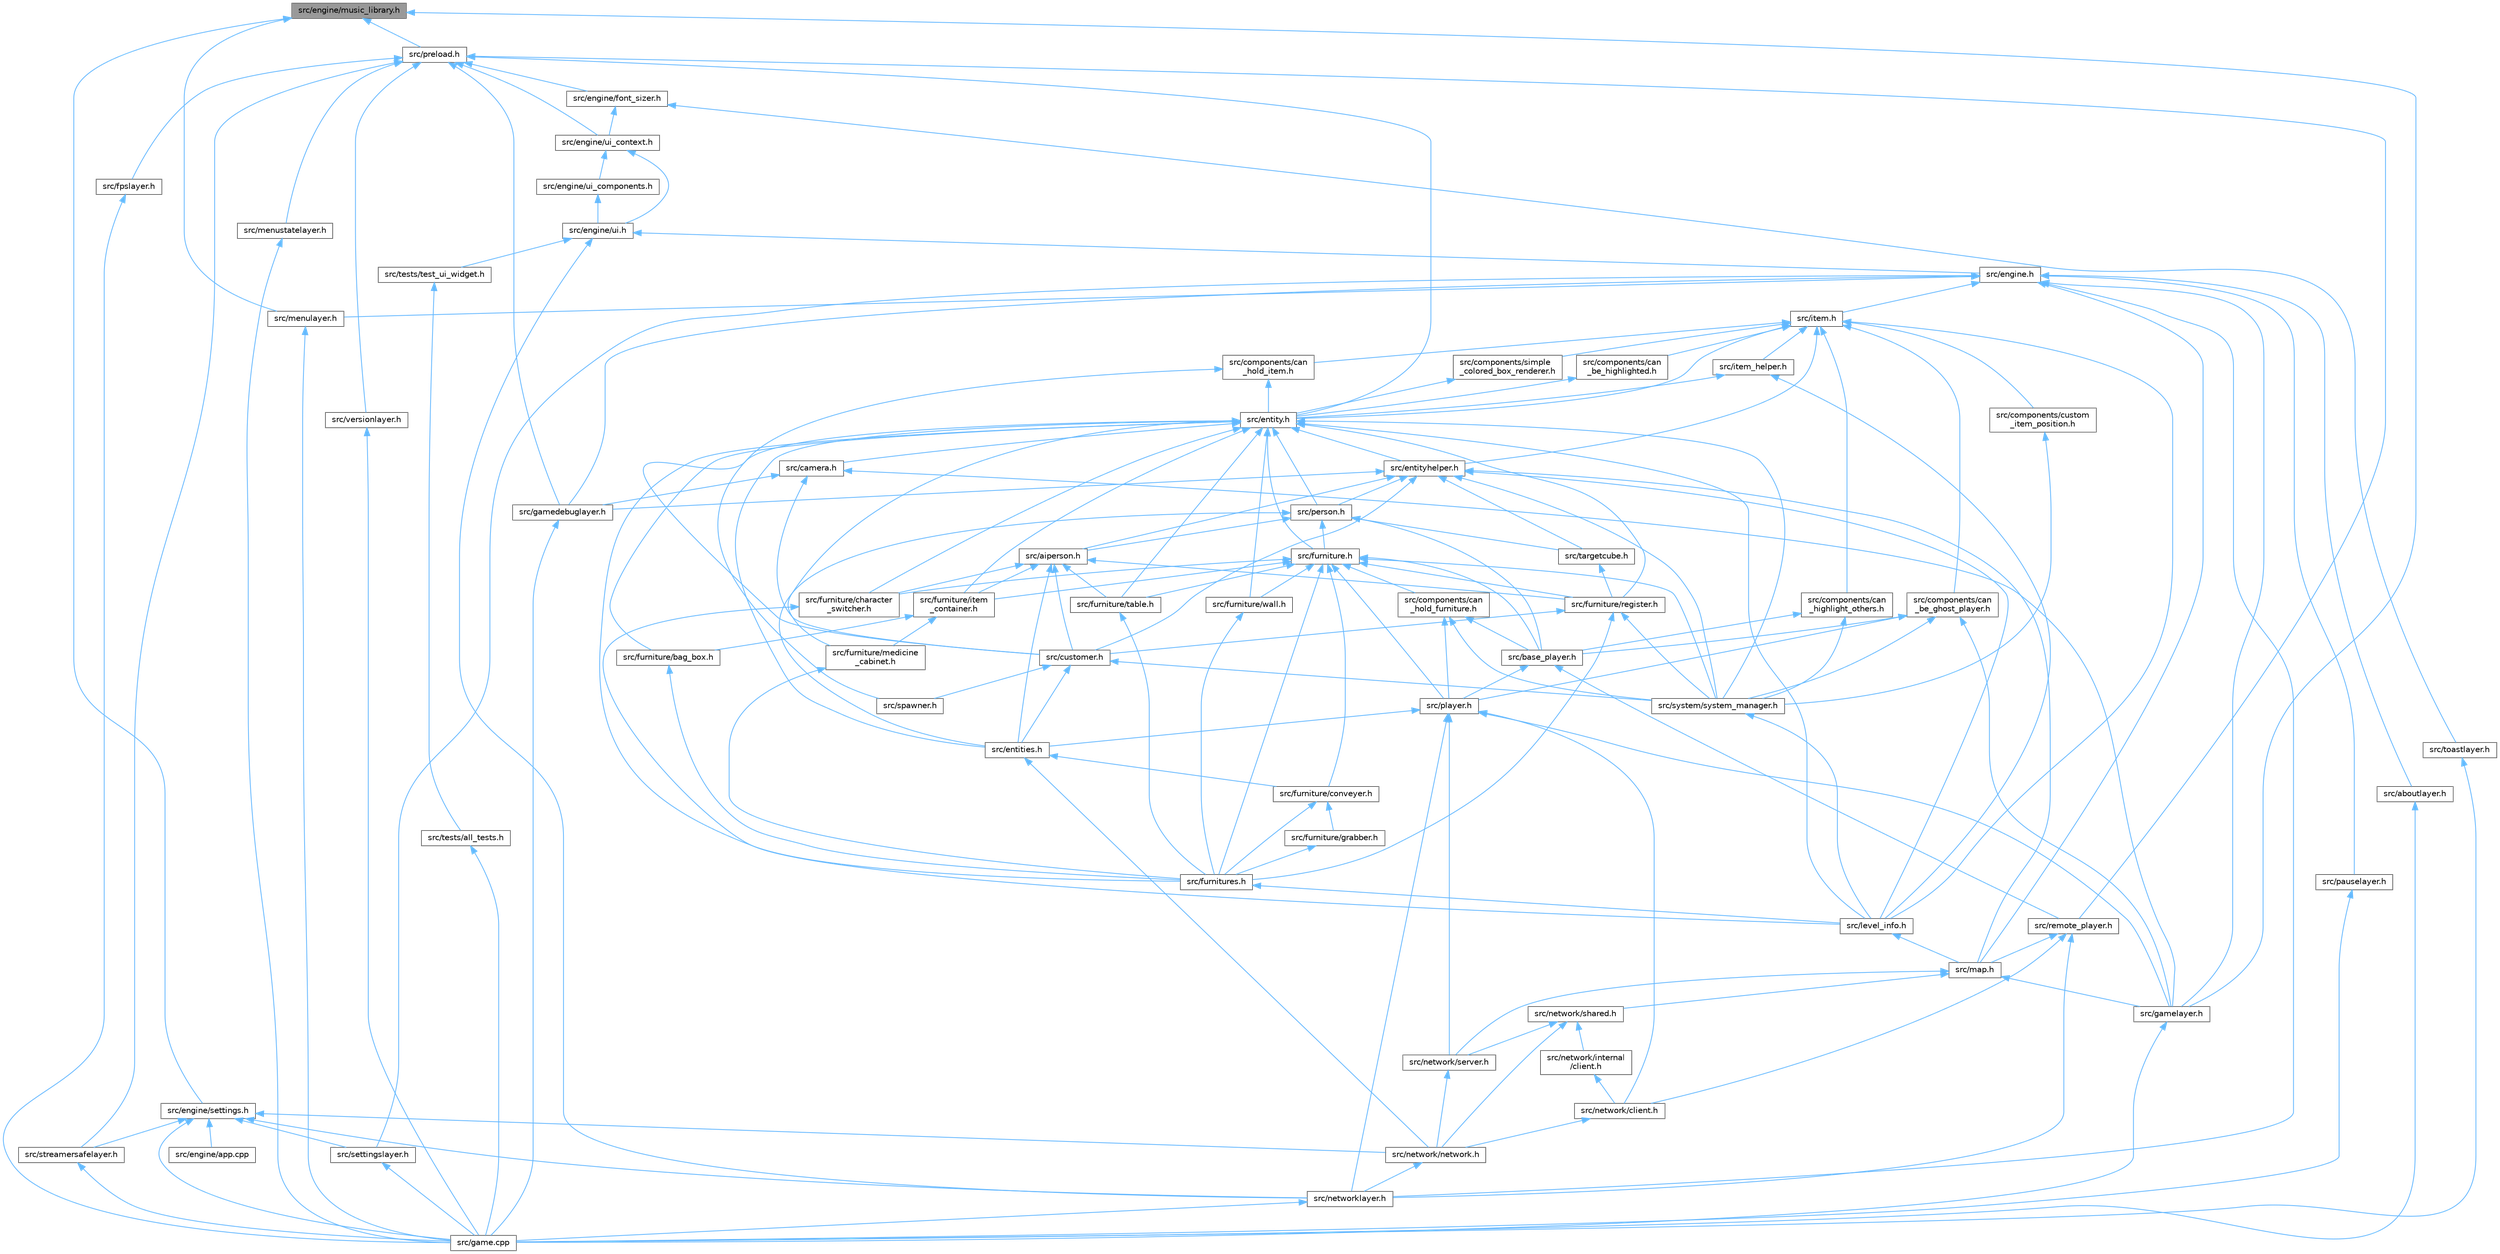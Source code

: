 digraph "src/engine/music_library.h"
{
 // LATEX_PDF_SIZE
  bgcolor="transparent";
  edge [fontname=Helvetica,fontsize=10,labelfontname=Helvetica,labelfontsize=10];
  node [fontname=Helvetica,fontsize=10,shape=box,height=0.2,width=0.4];
  Node1 [label="src/engine/music_library.h",height=0.2,width=0.4,color="gray40", fillcolor="grey60", style="filled", fontcolor="black",tooltip=" "];
  Node1 -> Node2 [dir="back",color="steelblue1",style="solid"];
  Node2 [label="src/engine/settings.h",height=0.2,width=0.4,color="grey40", fillcolor="white", style="filled",URL="$de/d60/settings_8h.html",tooltip=" "];
  Node2 -> Node3 [dir="back",color="steelblue1",style="solid"];
  Node3 [label="src/engine/app.cpp",height=0.2,width=0.4,color="grey40", fillcolor="white", style="filled",URL="$d5/df2/app_8cpp.html",tooltip=" "];
  Node2 -> Node4 [dir="back",color="steelblue1",style="solid"];
  Node4 [label="src/game.cpp",height=0.2,width=0.4,color="grey40", fillcolor="white", style="filled",URL="$df/dd9/game_8cpp.html",tooltip=" "];
  Node2 -> Node5 [dir="back",color="steelblue1",style="solid"];
  Node5 [label="src/network/network.h",height=0.2,width=0.4,color="grey40", fillcolor="white", style="filled",URL="$d9/d94/network_8h.html",tooltip=" "];
  Node5 -> Node6 [dir="back",color="steelblue1",style="solid"];
  Node6 [label="src/networklayer.h",height=0.2,width=0.4,color="grey40", fillcolor="white", style="filled",URL="$d3/d80/networklayer_8h.html",tooltip=" "];
  Node6 -> Node4 [dir="back",color="steelblue1",style="solid"];
  Node2 -> Node6 [dir="back",color="steelblue1",style="solid"];
  Node2 -> Node7 [dir="back",color="steelblue1",style="solid"];
  Node7 [label="src/settingslayer.h",height=0.2,width=0.4,color="grey40", fillcolor="white", style="filled",URL="$d2/d4a/settingslayer_8h.html",tooltip=" "];
  Node7 -> Node4 [dir="back",color="steelblue1",style="solid"];
  Node2 -> Node8 [dir="back",color="steelblue1",style="solid"];
  Node8 [label="src/streamersafelayer.h",height=0.2,width=0.4,color="grey40", fillcolor="white", style="filled",URL="$d5/d37/streamersafelayer_8h.html",tooltip=" "];
  Node8 -> Node4 [dir="back",color="steelblue1",style="solid"];
  Node1 -> Node9 [dir="back",color="steelblue1",style="solid"];
  Node9 [label="src/gamelayer.h",height=0.2,width=0.4,color="grey40", fillcolor="white", style="filled",URL="$d3/d3b/gamelayer_8h.html",tooltip=" "];
  Node9 -> Node4 [dir="back",color="steelblue1",style="solid"];
  Node1 -> Node10 [dir="back",color="steelblue1",style="solid"];
  Node10 [label="src/menulayer.h",height=0.2,width=0.4,color="grey40", fillcolor="white", style="filled",URL="$de/dc7/menulayer_8h.html",tooltip=" "];
  Node10 -> Node4 [dir="back",color="steelblue1",style="solid"];
  Node1 -> Node11 [dir="back",color="steelblue1",style="solid"];
  Node11 [label="src/preload.h",height=0.2,width=0.4,color="grey40", fillcolor="white", style="filled",URL="$d5/d34/preload_8h.html",tooltip=" "];
  Node11 -> Node12 [dir="back",color="steelblue1",style="solid"];
  Node12 [label="src/engine/font_sizer.h",height=0.2,width=0.4,color="grey40", fillcolor="white", style="filled",URL="$da/dfa/font__sizer_8h.html",tooltip=" "];
  Node12 -> Node13 [dir="back",color="steelblue1",style="solid"];
  Node13 [label="src/engine/ui_context.h",height=0.2,width=0.4,color="grey40", fillcolor="white", style="filled",URL="$d7/d92/ui__context_8h.html",tooltip=" "];
  Node13 -> Node14 [dir="back",color="steelblue1",style="solid"];
  Node14 [label="src/engine/ui.h",height=0.2,width=0.4,color="grey40", fillcolor="white", style="filled",URL="$d9/d3b/ui_8h.html",tooltip=" "];
  Node14 -> Node15 [dir="back",color="steelblue1",style="solid"];
  Node15 [label="src/engine.h",height=0.2,width=0.4,color="grey40", fillcolor="white", style="filled",URL="$d1/d55/engine_8h.html",tooltip=" "];
  Node15 -> Node16 [dir="back",color="steelblue1",style="solid"];
  Node16 [label="src/aboutlayer.h",height=0.2,width=0.4,color="grey40", fillcolor="white", style="filled",URL="$d9/d95/aboutlayer_8h.html",tooltip=" "];
  Node16 -> Node4 [dir="back",color="steelblue1",style="solid"];
  Node15 -> Node17 [dir="back",color="steelblue1",style="solid"];
  Node17 [label="src/gamedebuglayer.h",height=0.2,width=0.4,color="grey40", fillcolor="white", style="filled",URL="$dd/d0d/gamedebuglayer_8h.html",tooltip=" "];
  Node17 -> Node4 [dir="back",color="steelblue1",style="solid"];
  Node15 -> Node9 [dir="back",color="steelblue1",style="solid"];
  Node15 -> Node18 [dir="back",color="steelblue1",style="solid"];
  Node18 [label="src/item.h",height=0.2,width=0.4,color="grey40", fillcolor="white", style="filled",URL="$df/d1f/item_8h.html",tooltip=" "];
  Node18 -> Node19 [dir="back",color="steelblue1",style="solid"];
  Node19 [label="src/components/can\l_be_ghost_player.h",height=0.2,width=0.4,color="grey40", fillcolor="white", style="filled",URL="$d1/d8a/can__be__ghost__player_8h.html",tooltip=" "];
  Node19 -> Node20 [dir="back",color="steelblue1",style="solid"];
  Node20 [label="src/base_player.h",height=0.2,width=0.4,color="grey40", fillcolor="white", style="filled",URL="$d7/dc6/base__player_8h.html",tooltip=" "];
  Node20 -> Node21 [dir="back",color="steelblue1",style="solid"];
  Node21 [label="src/player.h",height=0.2,width=0.4,color="grey40", fillcolor="white", style="filled",URL="$d3/d62/player_8h.html",tooltip=" "];
  Node21 -> Node22 [dir="back",color="steelblue1",style="solid"];
  Node22 [label="src/entities.h",height=0.2,width=0.4,color="grey40", fillcolor="white", style="filled",URL="$dd/d5a/entities_8h.html",tooltip=" "];
  Node22 -> Node23 [dir="back",color="steelblue1",style="solid"];
  Node23 [label="src/furniture/conveyer.h",height=0.2,width=0.4,color="grey40", fillcolor="white", style="filled",URL="$de/d1f/conveyer_8h.html",tooltip=" "];
  Node23 -> Node24 [dir="back",color="steelblue1",style="solid"];
  Node24 [label="src/furniture/grabber.h",height=0.2,width=0.4,color="grey40", fillcolor="white", style="filled",URL="$d3/d54/grabber_8h.html",tooltip=" "];
  Node24 -> Node25 [dir="back",color="steelblue1",style="solid"];
  Node25 [label="src/furnitures.h",height=0.2,width=0.4,color="grey40", fillcolor="white", style="filled",URL="$d7/d84/furnitures_8h.html",tooltip=" "];
  Node25 -> Node26 [dir="back",color="steelblue1",style="solid"];
  Node26 [label="src/level_info.h",height=0.2,width=0.4,color="grey40", fillcolor="white", style="filled",URL="$d0/d49/level__info_8h.html",tooltip=" "];
  Node26 -> Node27 [dir="back",color="steelblue1",style="solid"];
  Node27 [label="src/map.h",height=0.2,width=0.4,color="grey40", fillcolor="white", style="filled",URL="$dc/db7/map_8h.html",tooltip=" "];
  Node27 -> Node9 [dir="back",color="steelblue1",style="solid"];
  Node27 -> Node28 [dir="back",color="steelblue1",style="solid"];
  Node28 [label="src/network/server.h",height=0.2,width=0.4,color="grey40", fillcolor="white", style="filled",URL="$d8/dc3/server_8h.html",tooltip=" "];
  Node28 -> Node5 [dir="back",color="steelblue1",style="solid"];
  Node27 -> Node29 [dir="back",color="steelblue1",style="solid"];
  Node29 [label="src/network/shared.h",height=0.2,width=0.4,color="grey40", fillcolor="white", style="filled",URL="$da/db4/shared_8h.html",tooltip=" "];
  Node29 -> Node30 [dir="back",color="steelblue1",style="solid"];
  Node30 [label="src/network/internal\l/client.h",height=0.2,width=0.4,color="grey40", fillcolor="white", style="filled",URL="$da/dde/internal_2client_8h.html",tooltip=" "];
  Node30 -> Node31 [dir="back",color="steelblue1",style="solid"];
  Node31 [label="src/network/client.h",height=0.2,width=0.4,color="grey40", fillcolor="white", style="filled",URL="$d8/de1/client_8h.html",tooltip=" "];
  Node31 -> Node5 [dir="back",color="steelblue1",style="solid"];
  Node29 -> Node5 [dir="back",color="steelblue1",style="solid"];
  Node29 -> Node28 [dir="back",color="steelblue1",style="solid"];
  Node23 -> Node25 [dir="back",color="steelblue1",style="solid"];
  Node22 -> Node5 [dir="back",color="steelblue1",style="solid"];
  Node21 -> Node9 [dir="back",color="steelblue1",style="solid"];
  Node21 -> Node31 [dir="back",color="steelblue1",style="solid"];
  Node21 -> Node28 [dir="back",color="steelblue1",style="solid"];
  Node21 -> Node6 [dir="back",color="steelblue1",style="solid"];
  Node20 -> Node32 [dir="back",color="steelblue1",style="solid"];
  Node32 [label="src/remote_player.h",height=0.2,width=0.4,color="grey40", fillcolor="white", style="filled",URL="$d2/d24/remote__player_8h.html",tooltip=" "];
  Node32 -> Node27 [dir="back",color="steelblue1",style="solid"];
  Node32 -> Node31 [dir="back",color="steelblue1",style="solid"];
  Node32 -> Node6 [dir="back",color="steelblue1",style="solid"];
  Node19 -> Node9 [dir="back",color="steelblue1",style="solid"];
  Node19 -> Node21 [dir="back",color="steelblue1",style="solid"];
  Node19 -> Node33 [dir="back",color="steelblue1",style="solid"];
  Node33 [label="src/system/system_manager.h",height=0.2,width=0.4,color="grey40", fillcolor="white", style="filled",URL="$df/dbe/system__manager_8h.html",tooltip=" "];
  Node33 -> Node26 [dir="back",color="steelblue1",style="solid"];
  Node18 -> Node34 [dir="back",color="steelblue1",style="solid"];
  Node34 [label="src/components/can\l_be_highlighted.h",height=0.2,width=0.4,color="grey40", fillcolor="white", style="filled",URL="$db/d75/can__be__highlighted_8h.html",tooltip=" "];
  Node34 -> Node35 [dir="back",color="steelblue1",style="solid"];
  Node35 [label="src/entity.h",height=0.2,width=0.4,color="grey40", fillcolor="white", style="filled",URL="$d8/d83/entity_8h.html",tooltip=" "];
  Node35 -> Node36 [dir="back",color="steelblue1",style="solid"];
  Node36 [label="src/camera.h",height=0.2,width=0.4,color="grey40", fillcolor="white", style="filled",URL="$d7/df6/camera_8h.html",tooltip=" "];
  Node36 -> Node37 [dir="back",color="steelblue1",style="solid"];
  Node37 [label="src/customer.h",height=0.2,width=0.4,color="grey40", fillcolor="white", style="filled",URL="$d3/d35/customer_8h.html",tooltip=" "];
  Node37 -> Node22 [dir="back",color="steelblue1",style="solid"];
  Node37 -> Node38 [dir="back",color="steelblue1",style="solid"];
  Node38 [label="src/spawner.h",height=0.2,width=0.4,color="grey40", fillcolor="white", style="filled",URL="$d7/d85/spawner_8h.html",tooltip=" "];
  Node37 -> Node33 [dir="back",color="steelblue1",style="solid"];
  Node36 -> Node17 [dir="back",color="steelblue1",style="solid"];
  Node36 -> Node9 [dir="back",color="steelblue1",style="solid"];
  Node35 -> Node22 [dir="back",color="steelblue1",style="solid"];
  Node35 -> Node39 [dir="back",color="steelblue1",style="solid"];
  Node39 [label="src/entityhelper.h",height=0.2,width=0.4,color="grey40", fillcolor="white", style="filled",URL="$d9/d3c/entityhelper_8h.html",tooltip=" "];
  Node39 -> Node40 [dir="back",color="steelblue1",style="solid"];
  Node40 [label="src/aiperson.h",height=0.2,width=0.4,color="grey40", fillcolor="white", style="filled",URL="$d4/d16/aiperson_8h.html",tooltip=" "];
  Node40 -> Node37 [dir="back",color="steelblue1",style="solid"];
  Node40 -> Node22 [dir="back",color="steelblue1",style="solid"];
  Node40 -> Node41 [dir="back",color="steelblue1",style="solid"];
  Node41 [label="src/furniture/character\l_switcher.h",height=0.2,width=0.4,color="grey40", fillcolor="white", style="filled",URL="$df/d3e/character__switcher_8h.html",tooltip=" "];
  Node41 -> Node26 [dir="back",color="steelblue1",style="solid"];
  Node40 -> Node42 [dir="back",color="steelblue1",style="solid"];
  Node42 [label="src/furniture/item\l_container.h",height=0.2,width=0.4,color="grey40", fillcolor="white", style="filled",URL="$d8/d1b/item__container_8h.html",tooltip=" "];
  Node42 -> Node43 [dir="back",color="steelblue1",style="solid"];
  Node43 [label="src/furniture/bag_box.h",height=0.2,width=0.4,color="grey40", fillcolor="white", style="filled",URL="$de/db3/bag__box_8h.html",tooltip=" "];
  Node43 -> Node25 [dir="back",color="steelblue1",style="solid"];
  Node42 -> Node44 [dir="back",color="steelblue1",style="solid"];
  Node44 [label="src/furniture/medicine\l_cabinet.h",height=0.2,width=0.4,color="grey40", fillcolor="white", style="filled",URL="$d4/d27/medicine__cabinet_8h.html",tooltip=" "];
  Node44 -> Node25 [dir="back",color="steelblue1",style="solid"];
  Node40 -> Node45 [dir="back",color="steelblue1",style="solid"];
  Node45 [label="src/furniture/register.h",height=0.2,width=0.4,color="grey40", fillcolor="white", style="filled",URL="$df/d80/register_8h.html",tooltip=" "];
  Node45 -> Node37 [dir="back",color="steelblue1",style="solid"];
  Node45 -> Node25 [dir="back",color="steelblue1",style="solid"];
  Node45 -> Node33 [dir="back",color="steelblue1",style="solid"];
  Node40 -> Node46 [dir="back",color="steelblue1",style="solid"];
  Node46 [label="src/furniture/table.h",height=0.2,width=0.4,color="grey40", fillcolor="white", style="filled",URL="$dd/d98/table_8h.html",tooltip=" "];
  Node46 -> Node25 [dir="back",color="steelblue1",style="solid"];
  Node39 -> Node37 [dir="back",color="steelblue1",style="solid"];
  Node39 -> Node17 [dir="back",color="steelblue1",style="solid"];
  Node39 -> Node26 [dir="back",color="steelblue1",style="solid"];
  Node39 -> Node27 [dir="back",color="steelblue1",style="solid"];
  Node39 -> Node47 [dir="back",color="steelblue1",style="solid"];
  Node47 [label="src/person.h",height=0.2,width=0.4,color="grey40", fillcolor="white", style="filled",URL="$d4/d98/person_8h.html",tooltip=" "];
  Node47 -> Node40 [dir="back",color="steelblue1",style="solid"];
  Node47 -> Node20 [dir="back",color="steelblue1",style="solid"];
  Node47 -> Node22 [dir="back",color="steelblue1",style="solid"];
  Node47 -> Node48 [dir="back",color="steelblue1",style="solid"];
  Node48 [label="src/furniture.h",height=0.2,width=0.4,color="grey40", fillcolor="white", style="filled",URL="$d1/d57/furniture_8h.html",tooltip=" "];
  Node48 -> Node20 [dir="back",color="steelblue1",style="solid"];
  Node48 -> Node49 [dir="back",color="steelblue1",style="solid"];
  Node49 [label="src/components/can\l_hold_furniture.h",height=0.2,width=0.4,color="grey40", fillcolor="white", style="filled",URL="$d6/d76/can__hold__furniture_8h.html",tooltip=" "];
  Node49 -> Node20 [dir="back",color="steelblue1",style="solid"];
  Node49 -> Node21 [dir="back",color="steelblue1",style="solid"];
  Node49 -> Node33 [dir="back",color="steelblue1",style="solid"];
  Node48 -> Node41 [dir="back",color="steelblue1",style="solid"];
  Node48 -> Node23 [dir="back",color="steelblue1",style="solid"];
  Node48 -> Node42 [dir="back",color="steelblue1",style="solid"];
  Node48 -> Node45 [dir="back",color="steelblue1",style="solid"];
  Node48 -> Node46 [dir="back",color="steelblue1",style="solid"];
  Node48 -> Node50 [dir="back",color="steelblue1",style="solid"];
  Node50 [label="src/furniture/wall.h",height=0.2,width=0.4,color="grey40", fillcolor="white", style="filled",URL="$d1/d4f/wall_8h.html",tooltip=" "];
  Node50 -> Node25 [dir="back",color="steelblue1",style="solid"];
  Node48 -> Node25 [dir="back",color="steelblue1",style="solid"];
  Node48 -> Node21 [dir="back",color="steelblue1",style="solid"];
  Node48 -> Node33 [dir="back",color="steelblue1",style="solid"];
  Node47 -> Node51 [dir="back",color="steelblue1",style="solid"];
  Node51 [label="src/targetcube.h",height=0.2,width=0.4,color="grey40", fillcolor="white", style="filled",URL="$d5/d00/targetcube_8h.html",tooltip=" "];
  Node51 -> Node45 [dir="back",color="steelblue1",style="solid"];
  Node39 -> Node33 [dir="back",color="steelblue1",style="solid"];
  Node39 -> Node51 [dir="back",color="steelblue1",style="solid"];
  Node35 -> Node48 [dir="back",color="steelblue1",style="solid"];
  Node35 -> Node43 [dir="back",color="steelblue1",style="solid"];
  Node35 -> Node41 [dir="back",color="steelblue1",style="solid"];
  Node35 -> Node42 [dir="back",color="steelblue1",style="solid"];
  Node35 -> Node44 [dir="back",color="steelblue1",style="solid"];
  Node35 -> Node45 [dir="back",color="steelblue1",style="solid"];
  Node35 -> Node46 [dir="back",color="steelblue1",style="solid"];
  Node35 -> Node50 [dir="back",color="steelblue1",style="solid"];
  Node35 -> Node25 [dir="back",color="steelblue1",style="solid"];
  Node35 -> Node26 [dir="back",color="steelblue1",style="solid"];
  Node35 -> Node47 [dir="back",color="steelblue1",style="solid"];
  Node35 -> Node38 [dir="back",color="steelblue1",style="solid"];
  Node35 -> Node33 [dir="back",color="steelblue1",style="solid"];
  Node18 -> Node52 [dir="back",color="steelblue1",style="solid"];
  Node52 [label="src/components/can\l_highlight_others.h",height=0.2,width=0.4,color="grey40", fillcolor="white", style="filled",URL="$dd/dad/can__highlight__others_8h.html",tooltip=" "];
  Node52 -> Node20 [dir="back",color="steelblue1",style="solid"];
  Node52 -> Node33 [dir="back",color="steelblue1",style="solid"];
  Node18 -> Node53 [dir="back",color="steelblue1",style="solid"];
  Node53 [label="src/components/can\l_hold_item.h",height=0.2,width=0.4,color="grey40", fillcolor="white", style="filled",URL="$dc/d28/can__hold__item_8h.html",tooltip=" "];
  Node53 -> Node37 [dir="back",color="steelblue1",style="solid"];
  Node53 -> Node35 [dir="back",color="steelblue1",style="solid"];
  Node18 -> Node54 [dir="back",color="steelblue1",style="solid"];
  Node54 [label="src/components/custom\l_item_position.h",height=0.2,width=0.4,color="grey40", fillcolor="white", style="filled",URL="$df/de8/custom__item__position_8h.html",tooltip=" "];
  Node54 -> Node33 [dir="back",color="steelblue1",style="solid"];
  Node18 -> Node55 [dir="back",color="steelblue1",style="solid"];
  Node55 [label="src/components/simple\l_colored_box_renderer.h",height=0.2,width=0.4,color="grey40", fillcolor="white", style="filled",URL="$d7/d5e/simple__colored__box__renderer_8h.html",tooltip=" "];
  Node55 -> Node35 [dir="back",color="steelblue1",style="solid"];
  Node18 -> Node35 [dir="back",color="steelblue1",style="solid"];
  Node18 -> Node39 [dir="back",color="steelblue1",style="solid"];
  Node18 -> Node56 [dir="back",color="steelblue1",style="solid"];
  Node56 [label="src/item_helper.h",height=0.2,width=0.4,color="grey40", fillcolor="white", style="filled",URL="$d0/d4e/item__helper_8h.html",tooltip=" "];
  Node56 -> Node35 [dir="back",color="steelblue1",style="solid"];
  Node56 -> Node26 [dir="back",color="steelblue1",style="solid"];
  Node18 -> Node26 [dir="back",color="steelblue1",style="solid"];
  Node15 -> Node27 [dir="back",color="steelblue1",style="solid"];
  Node15 -> Node10 [dir="back",color="steelblue1",style="solid"];
  Node15 -> Node6 [dir="back",color="steelblue1",style="solid"];
  Node15 -> Node57 [dir="back",color="steelblue1",style="solid"];
  Node57 [label="src/pauselayer.h",height=0.2,width=0.4,color="grey40", fillcolor="white", style="filled",URL="$d9/d31/pauselayer_8h.html",tooltip=" "];
  Node57 -> Node4 [dir="back",color="steelblue1",style="solid"];
  Node15 -> Node7 [dir="back",color="steelblue1",style="solid"];
  Node14 -> Node6 [dir="back",color="steelblue1",style="solid"];
  Node14 -> Node58 [dir="back",color="steelblue1",style="solid"];
  Node58 [label="src/tests/test_ui_widget.h",height=0.2,width=0.4,color="grey40", fillcolor="white", style="filled",URL="$d4/d4f/test__ui__widget_8h.html",tooltip=" "];
  Node58 -> Node59 [dir="back",color="steelblue1",style="solid"];
  Node59 [label="src/tests/all_tests.h",height=0.2,width=0.4,color="grey40", fillcolor="white", style="filled",URL="$d4/d3d/all__tests_8h.html",tooltip=" "];
  Node59 -> Node4 [dir="back",color="steelblue1",style="solid"];
  Node13 -> Node60 [dir="back",color="steelblue1",style="solid"];
  Node60 [label="src/engine/ui_components.h",height=0.2,width=0.4,color="grey40", fillcolor="white", style="filled",URL="$d5/dd8/ui__components_8h.html",tooltip=" "];
  Node60 -> Node14 [dir="back",color="steelblue1",style="solid"];
  Node12 -> Node61 [dir="back",color="steelblue1",style="solid"];
  Node61 [label="src/toastlayer.h",height=0.2,width=0.4,color="grey40", fillcolor="white", style="filled",URL="$d4/de2/toastlayer_8h.html",tooltip=" "];
  Node61 -> Node4 [dir="back",color="steelblue1",style="solid"];
  Node11 -> Node13 [dir="back",color="steelblue1",style="solid"];
  Node11 -> Node35 [dir="back",color="steelblue1",style="solid"];
  Node11 -> Node62 [dir="back",color="steelblue1",style="solid"];
  Node62 [label="src/fpslayer.h",height=0.2,width=0.4,color="grey40", fillcolor="white", style="filled",URL="$d3/d33/fpslayer_8h.html",tooltip=" "];
  Node62 -> Node4 [dir="back",color="steelblue1",style="solid"];
  Node11 -> Node17 [dir="back",color="steelblue1",style="solid"];
  Node11 -> Node63 [dir="back",color="steelblue1",style="solid"];
  Node63 [label="src/menustatelayer.h",height=0.2,width=0.4,color="grey40", fillcolor="white", style="filled",URL="$d2/df0/menustatelayer_8h.html",tooltip=" "];
  Node63 -> Node4 [dir="back",color="steelblue1",style="solid"];
  Node11 -> Node32 [dir="back",color="steelblue1",style="solid"];
  Node11 -> Node8 [dir="back",color="steelblue1",style="solid"];
  Node11 -> Node64 [dir="back",color="steelblue1",style="solid"];
  Node64 [label="src/versionlayer.h",height=0.2,width=0.4,color="grey40", fillcolor="white", style="filled",URL="$d8/d3c/versionlayer_8h.html",tooltip=" "];
  Node64 -> Node4 [dir="back",color="steelblue1",style="solid"];
}
